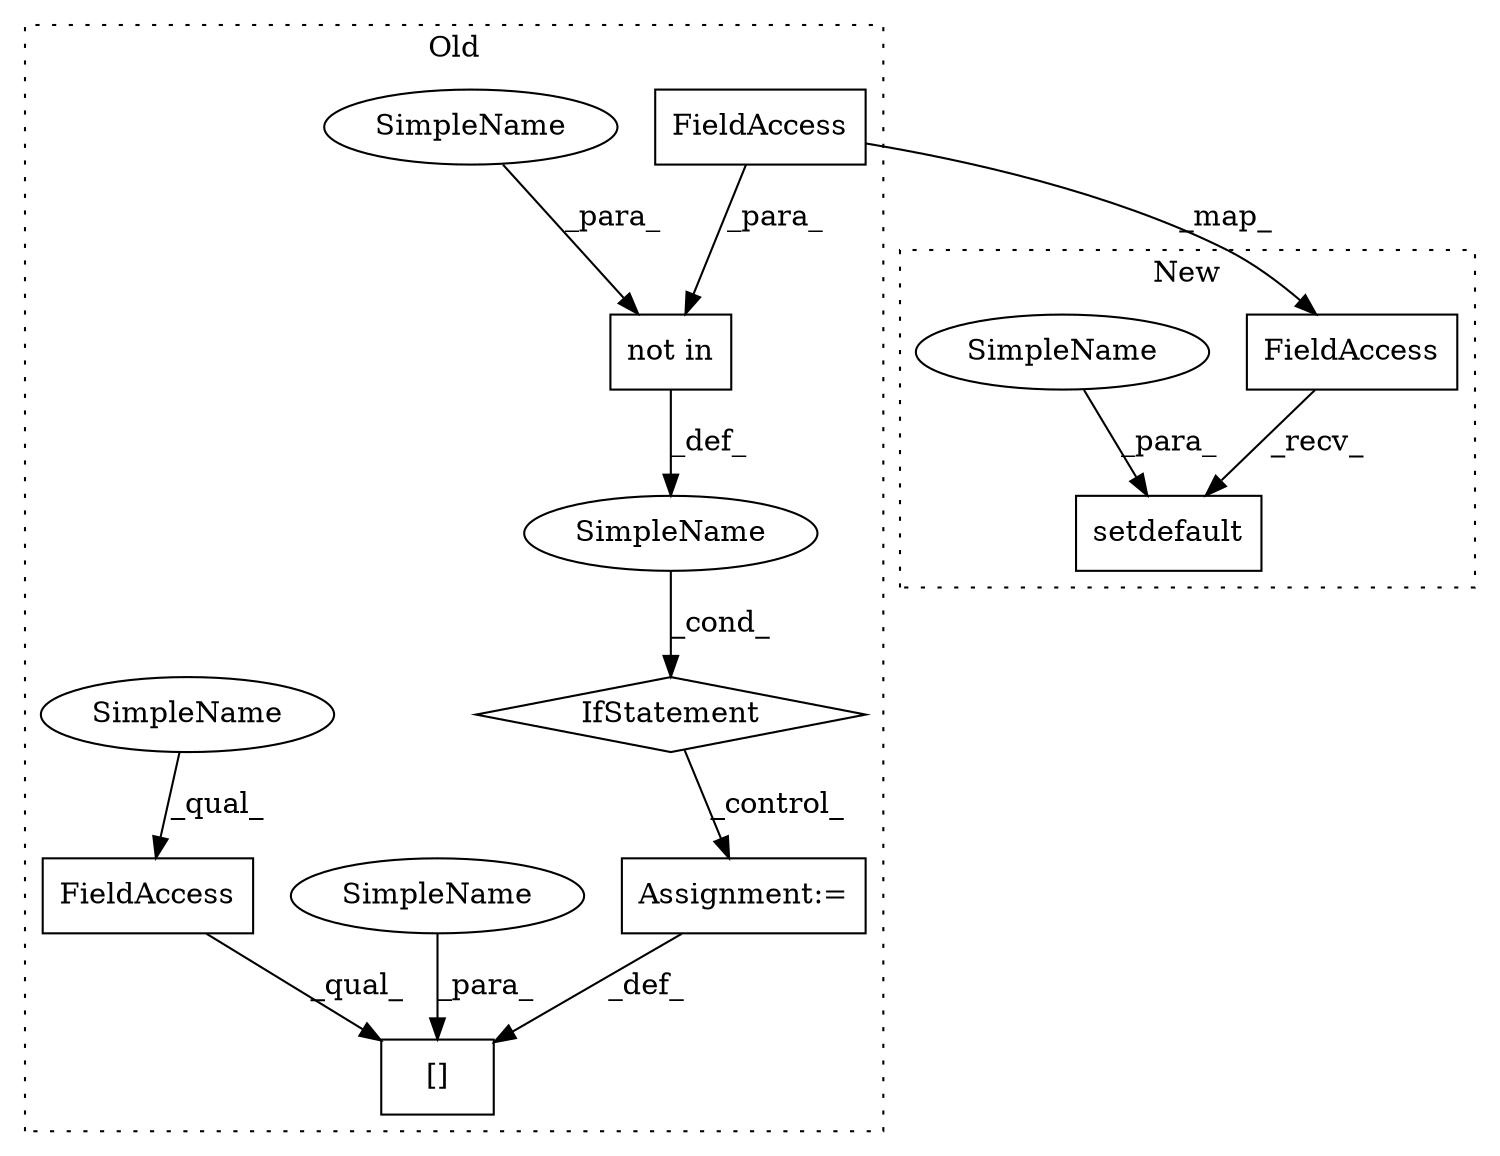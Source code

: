 digraph G {
subgraph cluster0 {
1 [label="not in" a="108" s="2601" l="33" shape="box"];
3 [label="IfStatement" a="25" s="2591,2634" l="10,2" shape="diamond"];
4 [label="Assignment:=" a="7" s="2673" l="1" shape="box"];
5 [label="[]" a="2" s="2646,2672" l="16,1" shape="box"];
6 [label="SimpleName" a="42" s="" l="" shape="ellipse"];
7 [label="FieldAccess" a="22" s="2646" l="15" shape="box"];
8 [label="FieldAccess" a="22" s="2619" l="15" shape="box"];
10 [label="SimpleName" a="42" s="2601" l="10" shape="ellipse"];
11 [label="SimpleName" a="42" s="2662" l="10" shape="ellipse"];
12 [label="SimpleName" a="42" s="2646" l="4" shape="ellipse"];
label = "Old";
style="dotted";
}
subgraph cluster1 {
2 [label="setdefault" a="32" s="2607,2640" l="11,1" shape="box"];
9 [label="FieldAccess" a="22" s="2591" l="15" shape="box"];
13 [label="SimpleName" a="42" s="2618" l="10" shape="ellipse"];
label = "New";
style="dotted";
}
1 -> 6 [label="_def_"];
3 -> 4 [label="_control_"];
4 -> 5 [label="_def_"];
6 -> 3 [label="_cond_"];
7 -> 5 [label="_qual_"];
8 -> 1 [label="_para_"];
8 -> 9 [label="_map_"];
9 -> 2 [label="_recv_"];
10 -> 1 [label="_para_"];
11 -> 5 [label="_para_"];
12 -> 7 [label="_qual_"];
13 -> 2 [label="_para_"];
}